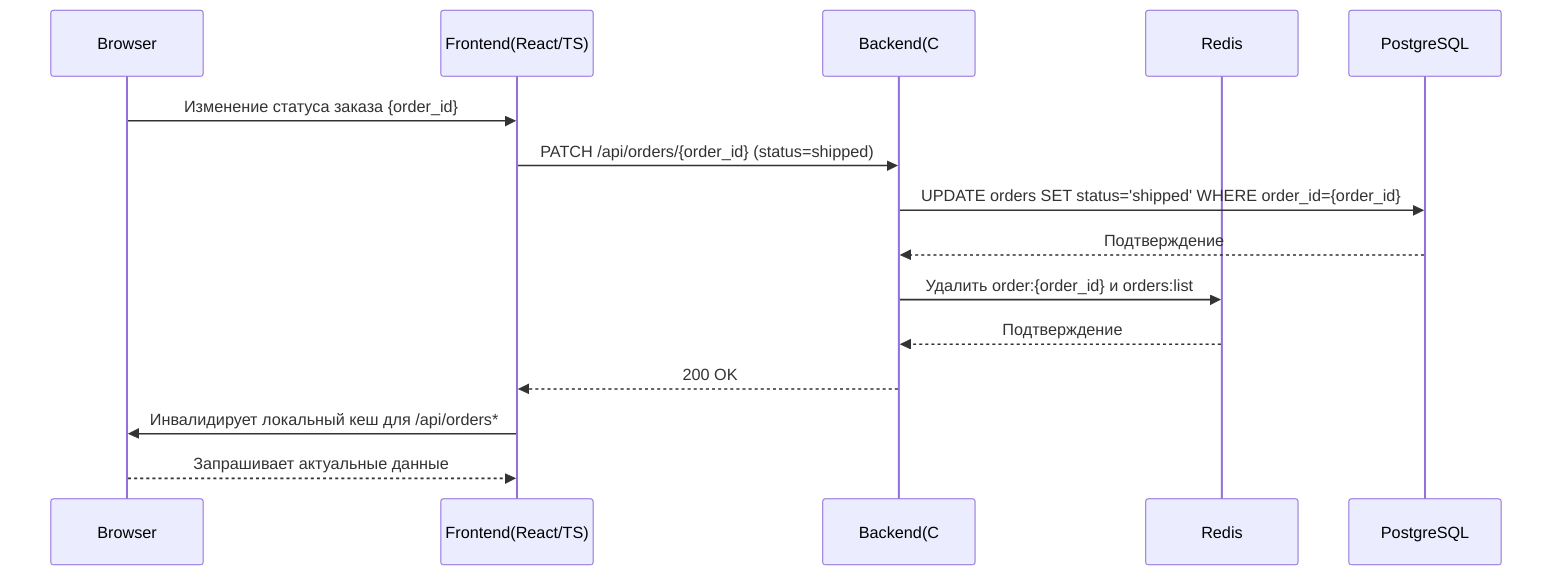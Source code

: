 sequenceDiagram
    participant Browser
    participant Frontend as Frontend(React/TS)
    participant Backend as Backend(C#)
    participant Redis
    participant PostgreSQL

    Browser->>Frontend: Изменение статуса заказа {order_id}
    Frontend->>Backend: PATCH /api/orders/{order_id} (status=shipped)
    Backend->>PostgreSQL: UPDATE orders SET status='shipped' WHERE order_id={order_id}
    PostgreSQL-->>Backend: Подтверждение
    Backend->>Redis: Удалить order:{order_id} и orders:list
    Redis-->>Backend: Подтверждение
    Backend-->>Frontend: 200 OK
    Frontend->>Browser: Инвалидирует локальный кеш для /api/orders*
    Browser-->>Frontend: Запрашивает актуальные данные
